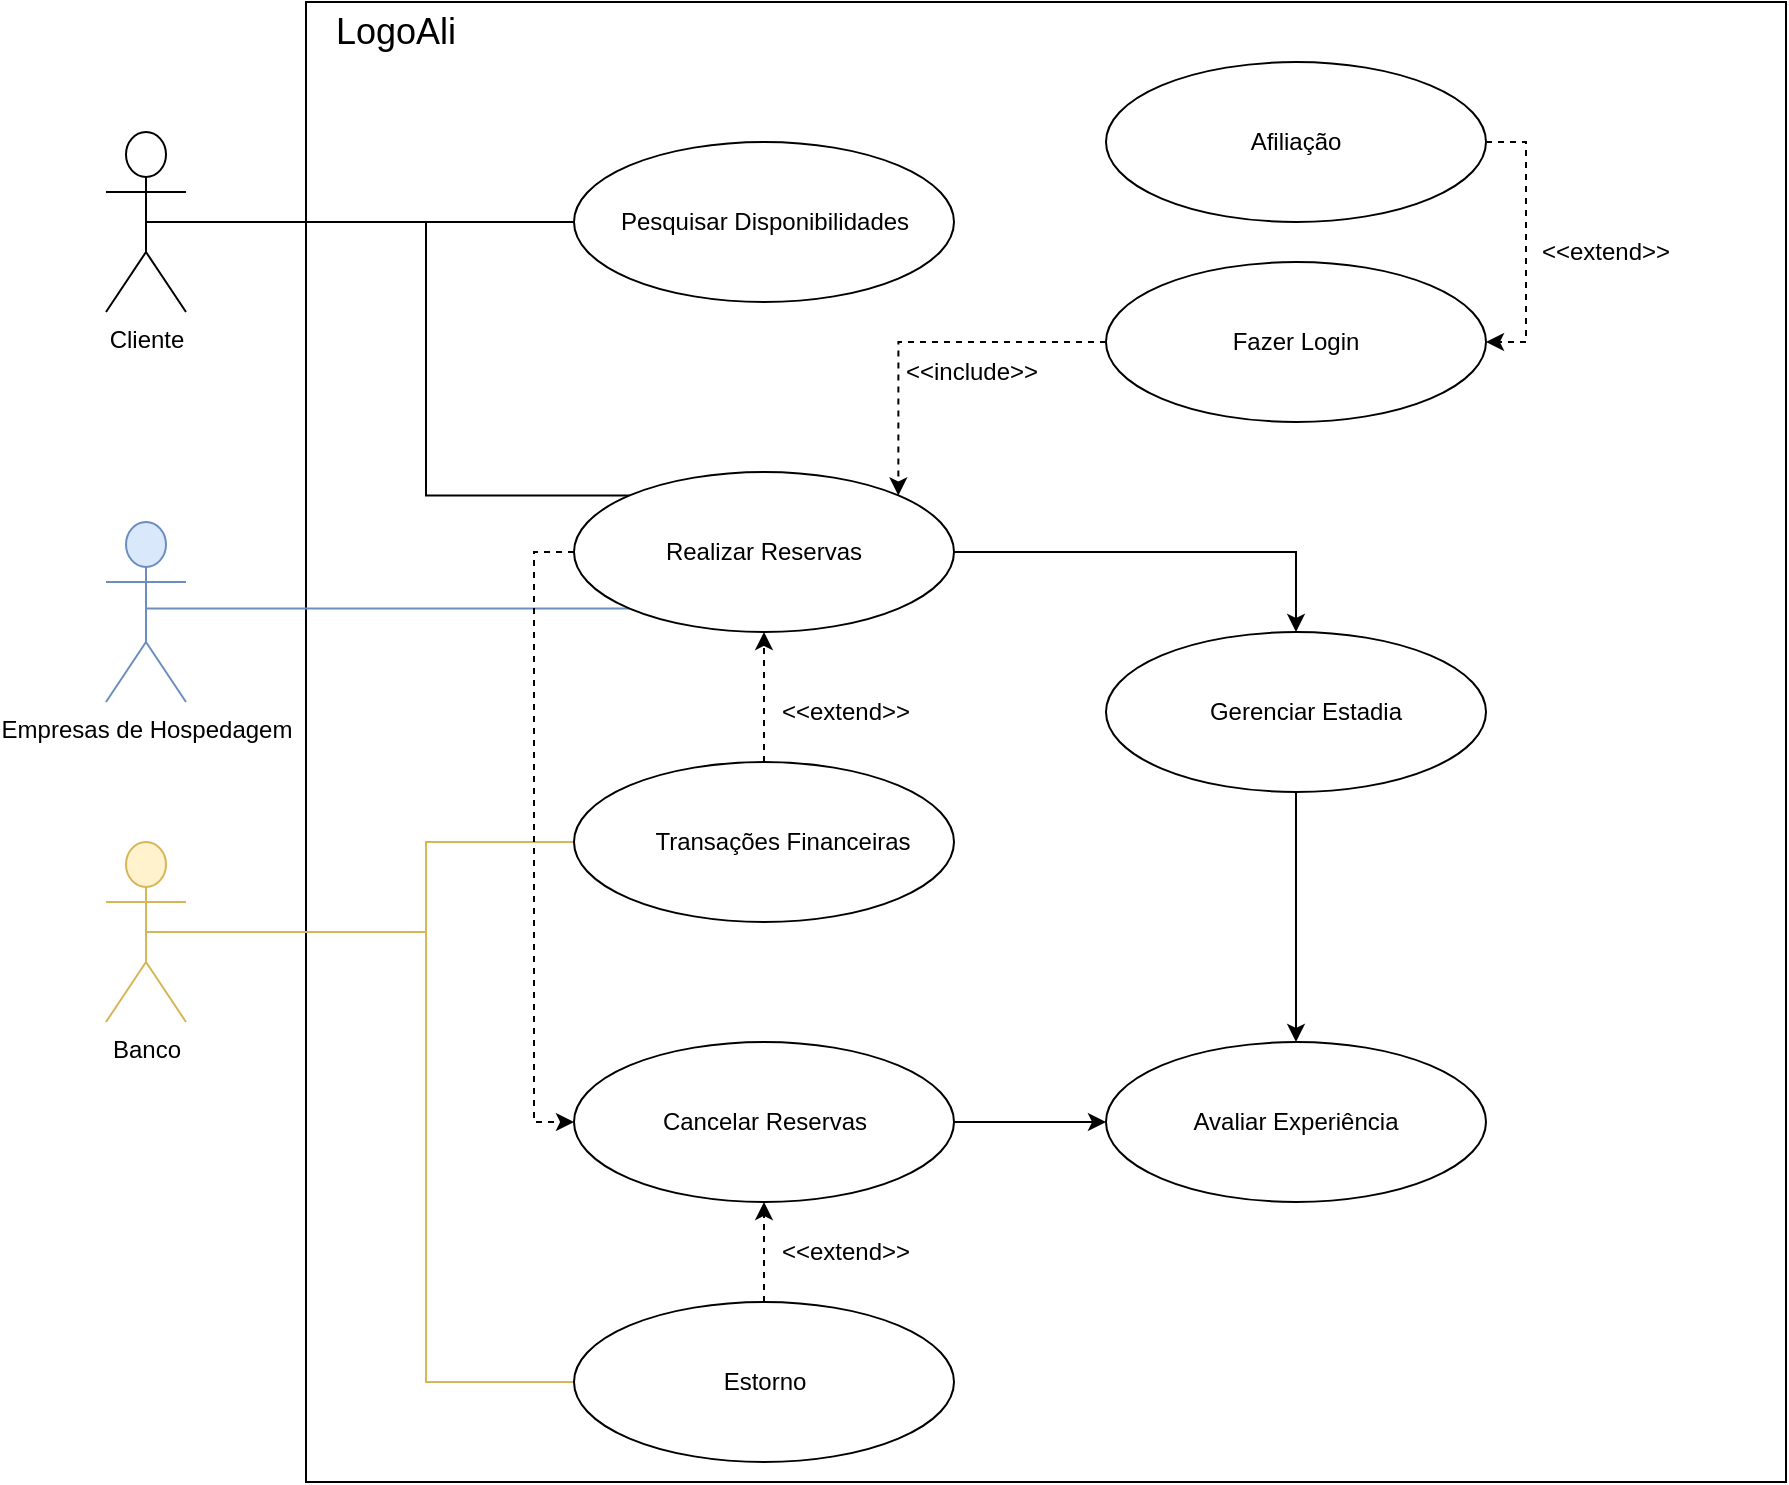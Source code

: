 <mxfile version="24.7.16">
  <diagram name="Página-1" id="w1eofvS61BW5VMOrBXQ5">
    <mxGraphModel dx="2220" dy="796" grid="1" gridSize="10" guides="1" tooltips="1" connect="1" arrows="1" fold="1" page="1" pageScale="1" pageWidth="827" pageHeight="1169" math="0" shadow="0">
      <root>
        <mxCell id="0" />
        <mxCell id="1" parent="0" />
        <mxCell id="kZn3B9g2lq4NXqstDyNO-1" value="" style="whiteSpace=wrap;html=1;aspect=fixed;" parent="1" vertex="1">
          <mxGeometry x="-380" y="100" width="740" height="740" as="geometry" />
        </mxCell>
        <mxCell id="kZn3B9g2lq4NXqstDyNO-2" style="edgeStyle=orthogonalEdgeStyle;rounded=0;orthogonalLoop=1;jettySize=auto;html=1;exitX=0.5;exitY=0.5;exitDx=0;exitDy=0;exitPerimeter=0;entryX=0;entryY=0.5;entryDx=0;entryDy=0;endArrow=none;endFill=0;" parent="1" source="kZn3B9g2lq4NXqstDyNO-4" target="kZn3B9g2lq4NXqstDyNO-11" edge="1">
          <mxGeometry relative="1" as="geometry">
            <Array as="points">
              <mxPoint x="-420" y="210" />
            </Array>
          </mxGeometry>
        </mxCell>
        <mxCell id="kZn3B9g2lq4NXqstDyNO-3" style="edgeStyle=orthogonalEdgeStyle;rounded=0;orthogonalLoop=1;jettySize=auto;html=1;exitX=0.5;exitY=0.5;exitDx=0;exitDy=0;exitPerimeter=0;entryX=0;entryY=0;entryDx=0;entryDy=0;endArrow=none;endFill=0;" parent="1" source="kZn3B9g2lq4NXqstDyNO-4" target="kZn3B9g2lq4NXqstDyNO-18" edge="1">
          <mxGeometry relative="1" as="geometry">
            <Array as="points">
              <mxPoint x="-420" y="210" />
              <mxPoint x="-320" y="210" />
              <mxPoint x="-320" y="347" />
            </Array>
          </mxGeometry>
        </mxCell>
        <mxCell id="kZn3B9g2lq4NXqstDyNO-4" value="Cliente" style="shape=umlActor;verticalLabelPosition=bottom;verticalAlign=top;html=1;outlineConnect=0;" parent="1" vertex="1">
          <mxGeometry x="-480" y="165" width="40" height="90" as="geometry" />
        </mxCell>
        <mxCell id="kZn3B9g2lq4NXqstDyNO-5" value="&lt;font style=&quot;font-size: 18px;&quot;&gt;LogoAli&lt;/font&gt;" style="text;html=1;align=center;verticalAlign=middle;whiteSpace=wrap;rounded=0;" parent="1" vertex="1">
          <mxGeometry x="-370" y="100" width="70" height="30" as="geometry" />
        </mxCell>
        <mxCell id="kZn3B9g2lq4NXqstDyNO-6" style="edgeStyle=orthogonalEdgeStyle;rounded=0;orthogonalLoop=1;jettySize=auto;html=1;exitX=0.5;exitY=0.5;exitDx=0;exitDy=0;exitPerimeter=0;entryX=0;entryY=1;entryDx=0;entryDy=0;endArrow=none;endFill=0;fillColor=#dae8fc;strokeColor=#6c8ebf;" parent="1" source="kZn3B9g2lq4NXqstDyNO-7" target="kZn3B9g2lq4NXqstDyNO-18" edge="1">
          <mxGeometry relative="1" as="geometry">
            <Array as="points">
              <mxPoint x="-460" y="403" />
            </Array>
          </mxGeometry>
        </mxCell>
        <mxCell id="kZn3B9g2lq4NXqstDyNO-7" value="Empresas de Hospedagem" style="shape=umlActor;verticalLabelPosition=bottom;verticalAlign=top;html=1;outlineConnect=0;fillColor=#dae8fc;strokeColor=#6c8ebf;" parent="1" vertex="1">
          <mxGeometry x="-480" y="360" width="40" height="90" as="geometry" />
        </mxCell>
        <mxCell id="kZn3B9g2lq4NXqstDyNO-8" style="edgeStyle=orthogonalEdgeStyle;rounded=0;orthogonalLoop=1;jettySize=auto;html=1;exitX=0.5;exitY=0.5;exitDx=0;exitDy=0;exitPerimeter=0;fillColor=#fff2cc;strokeColor=#d6b656;endArrow=none;endFill=0;" parent="1" source="kZn3B9g2lq4NXqstDyNO-10" target="kZn3B9g2lq4NXqstDyNO-36" edge="1">
          <mxGeometry relative="1" as="geometry">
            <Array as="points">
              <mxPoint x="-320" y="565" />
              <mxPoint x="-320" y="520" />
            </Array>
          </mxGeometry>
        </mxCell>
        <mxCell id="kZn3B9g2lq4NXqstDyNO-9" style="edgeStyle=orthogonalEdgeStyle;rounded=0;orthogonalLoop=1;jettySize=auto;html=1;exitX=0.5;exitY=0.5;exitDx=0;exitDy=0;exitPerimeter=0;entryX=0;entryY=0.5;entryDx=0;entryDy=0;fillColor=#fff2cc;strokeColor=#d6b656;endArrow=none;endFill=0;" parent="1" source="kZn3B9g2lq4NXqstDyNO-10" target="kZn3B9g2lq4NXqstDyNO-33" edge="1">
          <mxGeometry relative="1" as="geometry">
            <Array as="points">
              <mxPoint x="-320" y="565" />
              <mxPoint x="-320" y="790" />
            </Array>
          </mxGeometry>
        </mxCell>
        <mxCell id="kZn3B9g2lq4NXqstDyNO-10" value="Banco" style="shape=umlActor;verticalLabelPosition=bottom;verticalAlign=top;html=1;outlineConnect=0;fillColor=#fff2cc;strokeColor=#d6b656;" parent="1" vertex="1">
          <mxGeometry x="-480" y="520" width="40" height="90" as="geometry" />
        </mxCell>
        <mxCell id="kZn3B9g2lq4NXqstDyNO-11" value="" style="ellipse;whiteSpace=wrap;html=1;" parent="1" vertex="1">
          <mxGeometry x="-246" y="170" width="190" height="80" as="geometry" />
        </mxCell>
        <mxCell id="kZn3B9g2lq4NXqstDyNO-12" value="Pesquisar Disponibilidades" style="text;html=1;align=center;verticalAlign=middle;whiteSpace=wrap;rounded=0;" parent="1" vertex="1">
          <mxGeometry x="-228.5" y="195" width="155" height="30" as="geometry" />
        </mxCell>
        <mxCell id="kZn3B9g2lq4NXqstDyNO-13" style="edgeStyle=orthogonalEdgeStyle;rounded=0;orthogonalLoop=1;jettySize=auto;html=1;exitX=0;exitY=0.5;exitDx=0;exitDy=0;entryX=1;entryY=0;entryDx=0;entryDy=0;dashed=1;" parent="1" source="kZn3B9g2lq4NXqstDyNO-14" target="kZn3B9g2lq4NXqstDyNO-18" edge="1">
          <mxGeometry relative="1" as="geometry">
            <Array as="points">
              <mxPoint x="-84" y="270" />
            </Array>
          </mxGeometry>
        </mxCell>
        <mxCell id="kZn3B9g2lq4NXqstDyNO-14" value="" style="ellipse;whiteSpace=wrap;html=1;" parent="1" vertex="1">
          <mxGeometry x="20" y="230" width="190" height="80" as="geometry" />
        </mxCell>
        <mxCell id="kZn3B9g2lq4NXqstDyNO-15" value="Fazer Login" style="text;html=1;align=center;verticalAlign=middle;whiteSpace=wrap;rounded=0;" parent="1" vertex="1">
          <mxGeometry x="55" y="255" width="120" height="30" as="geometry" />
        </mxCell>
        <mxCell id="kZn3B9g2lq4NXqstDyNO-17" style="edgeStyle=orthogonalEdgeStyle;rounded=0;orthogonalLoop=1;jettySize=auto;html=1;exitX=0;exitY=0.5;exitDx=0;exitDy=0;entryX=0;entryY=0.5;entryDx=0;entryDy=0;dashed=1;" parent="1" source="kZn3B9g2lq4NXqstDyNO-18" target="kZn3B9g2lq4NXqstDyNO-21" edge="1">
          <mxGeometry relative="1" as="geometry" />
        </mxCell>
        <mxCell id="IlJwYabQ9DOxZZwMoZfd-3" style="edgeStyle=orthogonalEdgeStyle;rounded=0;orthogonalLoop=1;jettySize=auto;html=1;exitX=1;exitY=0.5;exitDx=0;exitDy=0;entryX=0.5;entryY=0;entryDx=0;entryDy=0;" edge="1" parent="1" source="kZn3B9g2lq4NXqstDyNO-18" target="kZn3B9g2lq4NXqstDyNO-27">
          <mxGeometry relative="1" as="geometry" />
        </mxCell>
        <mxCell id="kZn3B9g2lq4NXqstDyNO-18" value="" style="ellipse;whiteSpace=wrap;html=1;" parent="1" vertex="1">
          <mxGeometry x="-246" y="335" width="190" height="80" as="geometry" />
        </mxCell>
        <mxCell id="kZn3B9g2lq4NXqstDyNO-19" value="Realizar Reservas" style="text;html=1;align=center;verticalAlign=middle;whiteSpace=wrap;rounded=0;" parent="1" vertex="1">
          <mxGeometry x="-206" y="360" width="110" height="30" as="geometry" />
        </mxCell>
        <mxCell id="kZn3B9g2lq4NXqstDyNO-20" style="edgeStyle=orthogonalEdgeStyle;rounded=0;orthogonalLoop=1;jettySize=auto;html=1;entryX=0;entryY=0.5;entryDx=0;entryDy=0;" parent="1" source="kZn3B9g2lq4NXqstDyNO-21" target="kZn3B9g2lq4NXqstDyNO-29" edge="1">
          <mxGeometry relative="1" as="geometry" />
        </mxCell>
        <mxCell id="kZn3B9g2lq4NXqstDyNO-21" value="" style="ellipse;whiteSpace=wrap;html=1;" parent="1" vertex="1">
          <mxGeometry x="-246" y="620" width="190" height="80" as="geometry" />
        </mxCell>
        <mxCell id="kZn3B9g2lq4NXqstDyNO-22" value="Cancelar Reservas" style="text;html=1;align=center;verticalAlign=middle;whiteSpace=wrap;rounded=0;" parent="1" vertex="1">
          <mxGeometry x="-207.25" y="645" width="112.5" height="30" as="geometry" />
        </mxCell>
        <mxCell id="kZn3B9g2lq4NXqstDyNO-26" style="edgeStyle=orthogonalEdgeStyle;rounded=0;orthogonalLoop=1;jettySize=auto;html=1;exitX=0.5;exitY=1;exitDx=0;exitDy=0;entryX=0.5;entryY=0;entryDx=0;entryDy=0;" parent="1" source="kZn3B9g2lq4NXqstDyNO-27" target="kZn3B9g2lq4NXqstDyNO-29" edge="1">
          <mxGeometry relative="1" as="geometry" />
        </mxCell>
        <mxCell id="kZn3B9g2lq4NXqstDyNO-27" value="" style="ellipse;whiteSpace=wrap;html=1;" parent="1" vertex="1">
          <mxGeometry x="20" y="415" width="190" height="80" as="geometry" />
        </mxCell>
        <mxCell id="kZn3B9g2lq4NXqstDyNO-29" value="" style="ellipse;whiteSpace=wrap;html=1;" parent="1" vertex="1">
          <mxGeometry x="20" y="620" width="190" height="80" as="geometry" />
        </mxCell>
        <mxCell id="kZn3B9g2lq4NXqstDyNO-30" value="Avaliar Experiência" style="text;html=1;align=center;verticalAlign=middle;whiteSpace=wrap;rounded=0;" parent="1" vertex="1">
          <mxGeometry x="60" y="645" width="110" height="30" as="geometry" />
        </mxCell>
        <mxCell id="kZn3B9g2lq4NXqstDyNO-31" value="&amp;lt;&amp;lt;include&amp;gt;&amp;gt;" style="text;html=1;align=center;verticalAlign=middle;whiteSpace=wrap;rounded=0;" parent="1" vertex="1">
          <mxGeometry x="-77.25" y="270" width="60" height="30" as="geometry" />
        </mxCell>
        <mxCell id="kZn3B9g2lq4NXqstDyNO-32" style="edgeStyle=orthogonalEdgeStyle;rounded=0;orthogonalLoop=1;jettySize=auto;html=1;exitX=0.5;exitY=0;exitDx=0;exitDy=0;entryX=0.5;entryY=1;entryDx=0;entryDy=0;dashed=1;" parent="1" source="kZn3B9g2lq4NXqstDyNO-33" target="kZn3B9g2lq4NXqstDyNO-21" edge="1">
          <mxGeometry relative="1" as="geometry" />
        </mxCell>
        <mxCell id="kZn3B9g2lq4NXqstDyNO-33" value="" style="ellipse;whiteSpace=wrap;html=1;" parent="1" vertex="1">
          <mxGeometry x="-246" y="750" width="190" height="80" as="geometry" />
        </mxCell>
        <mxCell id="kZn3B9g2lq4NXqstDyNO-34" value="Estorno" style="text;html=1;align=center;verticalAlign=middle;whiteSpace=wrap;rounded=0;" parent="1" vertex="1">
          <mxGeometry x="-207.25" y="775" width="112.5" height="30" as="geometry" />
        </mxCell>
        <mxCell id="kZn3B9g2lq4NXqstDyNO-35" style="edgeStyle=orthogonalEdgeStyle;rounded=0;orthogonalLoop=1;jettySize=auto;html=1;exitX=0.5;exitY=0;exitDx=0;exitDy=0;entryX=0.5;entryY=1;entryDx=0;entryDy=0;dashed=1;" parent="1" source="kZn3B9g2lq4NXqstDyNO-36" target="kZn3B9g2lq4NXqstDyNO-18" edge="1">
          <mxGeometry relative="1" as="geometry" />
        </mxCell>
        <mxCell id="kZn3B9g2lq4NXqstDyNO-36" value="" style="ellipse;whiteSpace=wrap;html=1;" parent="1" vertex="1">
          <mxGeometry x="-246" y="480" width="190" height="80" as="geometry" />
        </mxCell>
        <mxCell id="kZn3B9g2lq4NXqstDyNO-37" value="Transações Financeiras" style="text;html=1;align=center;verticalAlign=middle;whiteSpace=wrap;rounded=0;" parent="1" vertex="1">
          <mxGeometry x="-209.62" y="505" width="137.25" height="30" as="geometry" />
        </mxCell>
        <mxCell id="kZn3B9g2lq4NXqstDyNO-38" value="&amp;lt;&amp;lt;extend&amp;gt;&amp;gt;" style="text;html=1;align=center;verticalAlign=middle;whiteSpace=wrap;rounded=0;" parent="1" vertex="1">
          <mxGeometry x="-140" y="440" width="60" height="30" as="geometry" />
        </mxCell>
        <mxCell id="kZn3B9g2lq4NXqstDyNO-39" value="&amp;lt;&amp;lt;extend&amp;gt;&amp;gt;" style="text;html=1;align=center;verticalAlign=middle;whiteSpace=wrap;rounded=0;" parent="1" vertex="1">
          <mxGeometry x="-140" y="710" width="60" height="30" as="geometry" />
        </mxCell>
        <mxCell id="kZn3B9g2lq4NXqstDyNO-40" style="edgeStyle=orthogonalEdgeStyle;rounded=0;orthogonalLoop=1;jettySize=auto;html=1;exitX=1;exitY=0.5;exitDx=0;exitDy=0;entryX=1;entryY=0.5;entryDx=0;entryDy=0;dashed=1;" parent="1" source="kZn3B9g2lq4NXqstDyNO-41" target="kZn3B9g2lq4NXqstDyNO-14" edge="1">
          <mxGeometry relative="1" as="geometry" />
        </mxCell>
        <mxCell id="kZn3B9g2lq4NXqstDyNO-41" value="" style="ellipse;whiteSpace=wrap;html=1;" parent="1" vertex="1">
          <mxGeometry x="20" y="130" width="190" height="80" as="geometry" />
        </mxCell>
        <mxCell id="kZn3B9g2lq4NXqstDyNO-42" value="Afiliação" style="text;html=1;align=center;verticalAlign=middle;whiteSpace=wrap;rounded=0;" parent="1" vertex="1">
          <mxGeometry x="55" y="155" width="120" height="30" as="geometry" />
        </mxCell>
        <mxCell id="kZn3B9g2lq4NXqstDyNO-43" value="&amp;lt;&amp;lt;extend&amp;gt;&amp;gt;" style="text;html=1;align=center;verticalAlign=middle;whiteSpace=wrap;rounded=0;" parent="1" vertex="1">
          <mxGeometry x="240" y="210" width="60" height="30" as="geometry" />
        </mxCell>
        <mxCell id="IlJwYabQ9DOxZZwMoZfd-4" value="Gerenciar Estadia" style="text;html=1;align=center;verticalAlign=middle;whiteSpace=wrap;rounded=0;" vertex="1" parent="1">
          <mxGeometry x="65" y="440" width="110" height="30" as="geometry" />
        </mxCell>
      </root>
    </mxGraphModel>
  </diagram>
</mxfile>
